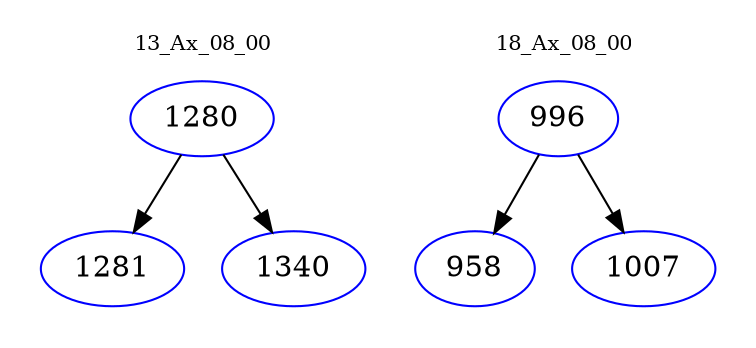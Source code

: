 digraph{
subgraph cluster_0 {
color = white
label = "13_Ax_08_00";
fontsize=10;
T0_1280 [label="1280", color="blue"]
T0_1280 -> T0_1281 [color="black"]
T0_1281 [label="1281", color="blue"]
T0_1280 -> T0_1340 [color="black"]
T0_1340 [label="1340", color="blue"]
}
subgraph cluster_1 {
color = white
label = "18_Ax_08_00";
fontsize=10;
T1_996 [label="996", color="blue"]
T1_996 -> T1_958 [color="black"]
T1_958 [label="958", color="blue"]
T1_996 -> T1_1007 [color="black"]
T1_1007 [label="1007", color="blue"]
}
}
